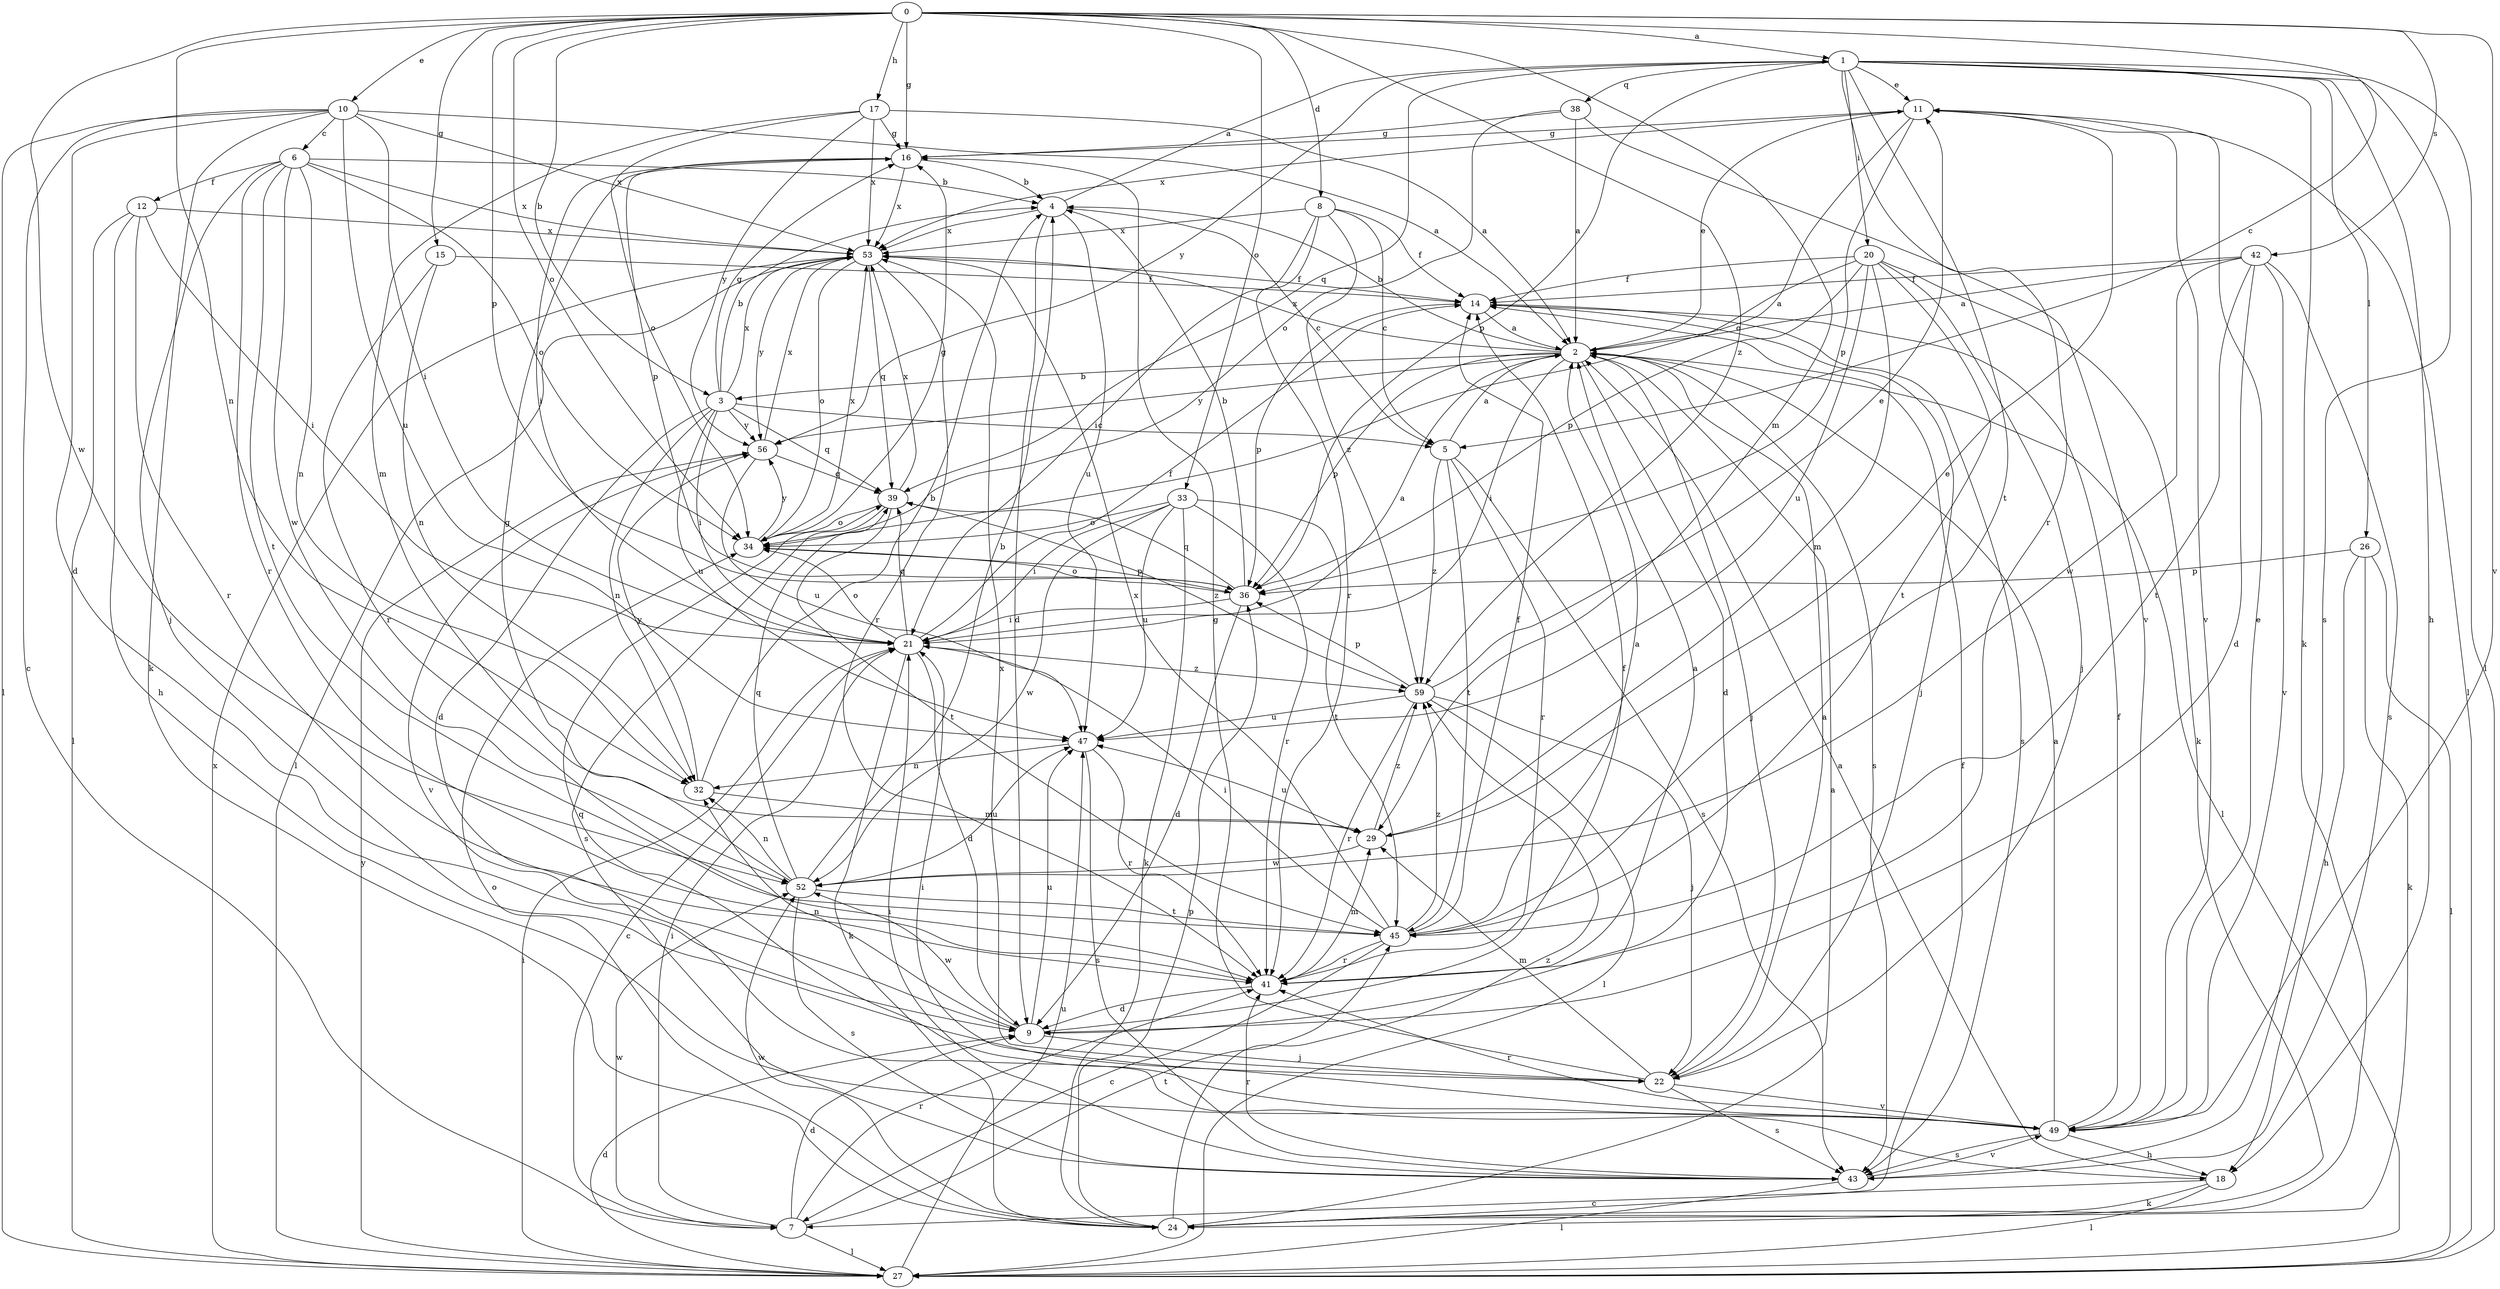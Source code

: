 strict digraph  {
0;
1;
2;
3;
4;
5;
6;
7;
8;
9;
10;
11;
12;
14;
15;
16;
17;
18;
20;
21;
22;
24;
26;
27;
29;
32;
33;
34;
36;
38;
39;
41;
42;
43;
45;
47;
49;
52;
53;
56;
59;
0 -> 1  [label=a];
0 -> 3  [label=b];
0 -> 5  [label=c];
0 -> 8  [label=d];
0 -> 10  [label=e];
0 -> 15  [label=g];
0 -> 16  [label=g];
0 -> 17  [label=h];
0 -> 29  [label=m];
0 -> 32  [label=n];
0 -> 33  [label=o];
0 -> 34  [label=o];
0 -> 36  [label=p];
0 -> 42  [label=s];
0 -> 49  [label=v];
0 -> 52  [label=w];
0 -> 59  [label=z];
1 -> 11  [label=e];
1 -> 18  [label=h];
1 -> 20  [label=i];
1 -> 24  [label=k];
1 -> 26  [label=l];
1 -> 27  [label=l];
1 -> 36  [label=p];
1 -> 38  [label=q];
1 -> 39  [label=q];
1 -> 41  [label=r];
1 -> 43  [label=s];
1 -> 45  [label=t];
1 -> 56  [label=y];
2 -> 3  [label=b];
2 -> 4  [label=b];
2 -> 9  [label=d];
2 -> 11  [label=e];
2 -> 21  [label=i];
2 -> 22  [label=j];
2 -> 27  [label=l];
2 -> 36  [label=p];
2 -> 43  [label=s];
2 -> 53  [label=x];
2 -> 56  [label=y];
3 -> 4  [label=b];
3 -> 5  [label=c];
3 -> 9  [label=d];
3 -> 16  [label=g];
3 -> 21  [label=i];
3 -> 32  [label=n];
3 -> 39  [label=q];
3 -> 47  [label=u];
3 -> 53  [label=x];
3 -> 56  [label=y];
4 -> 1  [label=a];
4 -> 5  [label=c];
4 -> 9  [label=d];
4 -> 47  [label=u];
4 -> 53  [label=x];
5 -> 2  [label=a];
5 -> 41  [label=r];
5 -> 43  [label=s];
5 -> 45  [label=t];
5 -> 59  [label=z];
6 -> 4  [label=b];
6 -> 12  [label=f];
6 -> 22  [label=j];
6 -> 32  [label=n];
6 -> 34  [label=o];
6 -> 41  [label=r];
6 -> 45  [label=t];
6 -> 52  [label=w];
6 -> 53  [label=x];
7 -> 9  [label=d];
7 -> 21  [label=i];
7 -> 27  [label=l];
7 -> 41  [label=r];
7 -> 45  [label=t];
7 -> 52  [label=w];
8 -> 5  [label=c];
8 -> 14  [label=f];
8 -> 21  [label=i];
8 -> 41  [label=r];
8 -> 53  [label=x];
8 -> 59  [label=z];
9 -> 14  [label=f];
9 -> 22  [label=j];
9 -> 32  [label=n];
9 -> 47  [label=u];
9 -> 52  [label=w];
10 -> 2  [label=a];
10 -> 6  [label=c];
10 -> 7  [label=c];
10 -> 9  [label=d];
10 -> 21  [label=i];
10 -> 24  [label=k];
10 -> 27  [label=l];
10 -> 47  [label=u];
10 -> 53  [label=x];
11 -> 16  [label=g];
11 -> 27  [label=l];
11 -> 34  [label=o];
11 -> 36  [label=p];
11 -> 49  [label=v];
11 -> 53  [label=x];
12 -> 18  [label=h];
12 -> 21  [label=i];
12 -> 27  [label=l];
12 -> 41  [label=r];
12 -> 53  [label=x];
14 -> 2  [label=a];
14 -> 22  [label=j];
14 -> 36  [label=p];
14 -> 43  [label=s];
15 -> 14  [label=f];
15 -> 32  [label=n];
15 -> 41  [label=r];
16 -> 4  [label=b];
16 -> 21  [label=i];
16 -> 36  [label=p];
16 -> 53  [label=x];
17 -> 2  [label=a];
17 -> 16  [label=g];
17 -> 29  [label=m];
17 -> 34  [label=o];
17 -> 53  [label=x];
17 -> 56  [label=y];
18 -> 2  [label=a];
18 -> 7  [label=c];
18 -> 24  [label=k];
18 -> 27  [label=l];
20 -> 2  [label=a];
20 -> 14  [label=f];
20 -> 22  [label=j];
20 -> 24  [label=k];
20 -> 29  [label=m];
20 -> 36  [label=p];
20 -> 45  [label=t];
20 -> 47  [label=u];
21 -> 2  [label=a];
21 -> 7  [label=c];
21 -> 9  [label=d];
21 -> 14  [label=f];
21 -> 24  [label=k];
21 -> 34  [label=o];
21 -> 39  [label=q];
21 -> 59  [label=z];
22 -> 2  [label=a];
22 -> 16  [label=g];
22 -> 29  [label=m];
22 -> 43  [label=s];
22 -> 49  [label=v];
22 -> 53  [label=x];
24 -> 2  [label=a];
24 -> 14  [label=f];
24 -> 34  [label=o];
24 -> 36  [label=p];
24 -> 52  [label=w];
24 -> 59  [label=z];
26 -> 18  [label=h];
26 -> 24  [label=k];
26 -> 27  [label=l];
26 -> 36  [label=p];
27 -> 9  [label=d];
27 -> 21  [label=i];
27 -> 47  [label=u];
27 -> 53  [label=x];
27 -> 56  [label=y];
29 -> 11  [label=e];
29 -> 47  [label=u];
29 -> 52  [label=w];
29 -> 59  [label=z];
32 -> 4  [label=b];
32 -> 29  [label=m];
32 -> 56  [label=y];
33 -> 21  [label=i];
33 -> 24  [label=k];
33 -> 34  [label=o];
33 -> 41  [label=r];
33 -> 45  [label=t];
33 -> 47  [label=u];
33 -> 52  [label=w];
34 -> 16  [label=g];
34 -> 36  [label=p];
34 -> 53  [label=x];
34 -> 56  [label=y];
36 -> 4  [label=b];
36 -> 9  [label=d];
36 -> 21  [label=i];
36 -> 34  [label=o];
36 -> 39  [label=q];
38 -> 2  [label=a];
38 -> 16  [label=g];
38 -> 34  [label=o];
38 -> 49  [label=v];
39 -> 34  [label=o];
39 -> 43  [label=s];
39 -> 45  [label=t];
39 -> 53  [label=x];
39 -> 59  [label=z];
41 -> 2  [label=a];
41 -> 9  [label=d];
41 -> 29  [label=m];
42 -> 2  [label=a];
42 -> 9  [label=d];
42 -> 14  [label=f];
42 -> 43  [label=s];
42 -> 45  [label=t];
42 -> 49  [label=v];
42 -> 52  [label=w];
43 -> 21  [label=i];
43 -> 27  [label=l];
43 -> 41  [label=r];
43 -> 49  [label=v];
45 -> 2  [label=a];
45 -> 7  [label=c];
45 -> 14  [label=f];
45 -> 21  [label=i];
45 -> 41  [label=r];
45 -> 53  [label=x];
45 -> 59  [label=z];
47 -> 32  [label=n];
47 -> 41  [label=r];
47 -> 43  [label=s];
49 -> 2  [label=a];
49 -> 11  [label=e];
49 -> 14  [label=f];
49 -> 18  [label=h];
49 -> 21  [label=i];
49 -> 39  [label=q];
49 -> 41  [label=r];
49 -> 43  [label=s];
52 -> 4  [label=b];
52 -> 16  [label=g];
52 -> 32  [label=n];
52 -> 39  [label=q];
52 -> 43  [label=s];
52 -> 45  [label=t];
52 -> 47  [label=u];
53 -> 14  [label=f];
53 -> 27  [label=l];
53 -> 34  [label=o];
53 -> 39  [label=q];
53 -> 41  [label=r];
53 -> 56  [label=y];
56 -> 39  [label=q];
56 -> 47  [label=u];
56 -> 49  [label=v];
56 -> 53  [label=x];
59 -> 11  [label=e];
59 -> 22  [label=j];
59 -> 27  [label=l];
59 -> 36  [label=p];
59 -> 41  [label=r];
59 -> 47  [label=u];
}
